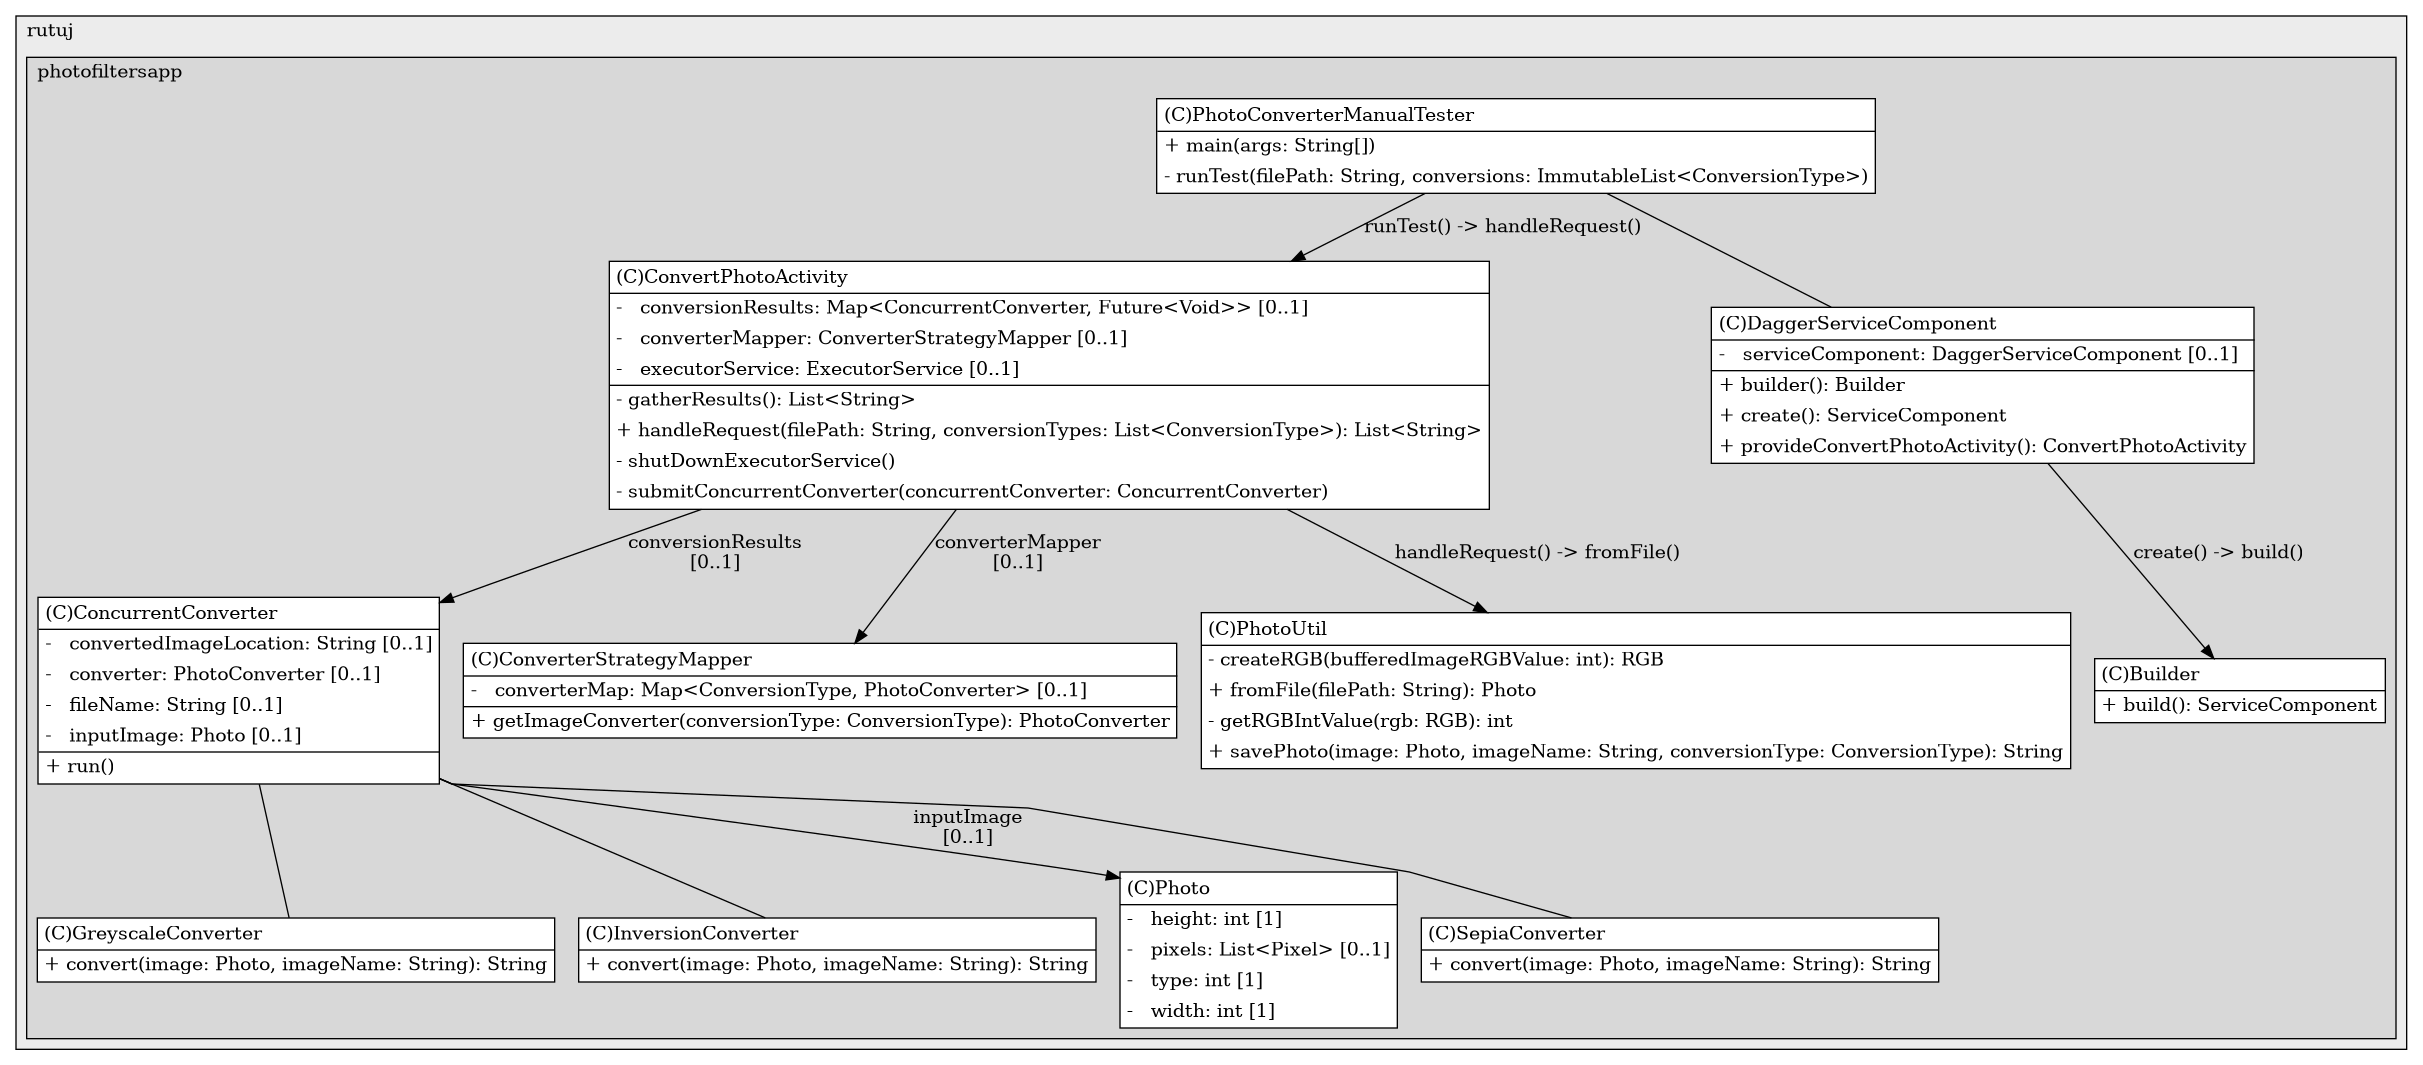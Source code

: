 @startuml

/' diagram meta data start
config=StructureConfiguration;
{
  "projectClassification": {
    "searchMode": "OpenProject", // OpenProject, AllProjects
    "includedProjects": "",
    "pathEndKeywords": "*.impl",
    "isClientPath": "",
    "isClientName": "",
    "isTestPath": "",
    "isTestName": "",
    "isMappingPath": "",
    "isMappingName": "",
    "isDataAccessPath": "",
    "isDataAccessName": "",
    "isDataStructurePath": "",
    "isDataStructureName": "",
    "isInterfaceStructuresPath": "",
    "isInterfaceStructuresName": "",
    "isEntryPointPath": "",
    "isEntryPointName": "",
    "treatFinalFieldsAsMandatory": false
  },
  "graphRestriction": {
    "classPackageExcludeFilter": "",
    "classPackageIncludeFilter": "",
    "classNameExcludeFilter": "",
    "classNameIncludeFilter": "",
    "methodNameExcludeFilter": "",
    "methodNameIncludeFilter": "",
    "removeByInheritance": "", // inheritance/annotation based filtering is done in a second step
    "removeByAnnotation": "",
    "removeByClassPackage": "", // cleanup the graph after inheritance/annotation based filtering is done
    "removeByClassName": "",
    "cutMappings": false,
    "cutEnum": true,
    "cutTests": true,
    "cutClient": true,
    "cutDataAccess": true,
    "cutInterfaceStructures": true,
    "cutDataStructures": true,
    "cutGetterAndSetter": true,
    "cutConstructors": true
  },
  "graphTraversal": {
    "forwardDepth": 3,
    "backwardDepth": 3,
    "classPackageExcludeFilter": "",
    "classPackageIncludeFilter": "",
    "classNameExcludeFilter": "",
    "classNameIncludeFilter": "",
    "methodNameExcludeFilter": "",
    "methodNameIncludeFilter": "",
    "hideMappings": false,
    "hideDataStructures": false,
    "hidePrivateMethods": true,
    "hideInterfaceCalls": true, // indirection: implementation -> interface (is hidden) -> implementation
    "onlyShowApplicationEntryPoints": false, // root node is included
    "useMethodCallsForStructureDiagram": "ForwardOnly" // ForwardOnly, BothDirections, No
  },
  "details": {
    "aggregation": "GroupByClass", // ByClass, GroupByClass, None
    "showClassGenericTypes": true,
    "showMethods": true,
    "showMethodParameterNames": true,
    "showMethodParameterTypes": true,
    "showMethodReturnType": true,
    "showPackageLevels": 2,
    "showDetailedClassStructure": true
  },
  "rootClass": "com.rutuj.photofiltersapp.PhotoConverterManualTester",
  "extensionCallbackMethod": "" // qualified.class.name#methodName - signature: public static String method(String)
}
diagram meta data end '/



digraph g {
    rankdir="TB"
    splines=polyline
    

'nodes 
subgraph cluster_108882150 { 
   	label=rutuj
	labeljust=l
	fillcolor="#ececec"
	style=filled
   
   subgraph cluster_1685228816 { 
   	label=photofiltersapp
	labeljust=l
	fillcolor="#d8d8d8"
	style=filled
   
   Builder1911043414[
	label=<<TABLE BORDER="1" CELLBORDER="0" CELLPADDING="4" CELLSPACING="0">
<TR><TD ALIGN="LEFT" >(C)Builder</TD></TR>
<HR/>
<TR><TD ALIGN="LEFT" >+ build(): ServiceComponent</TD></TR>
</TABLE>>
	style=filled
	margin=0
	shape=plaintext
	fillcolor="#FFFFFF"
];

ConcurrentConverter1577323120[
	label=<<TABLE BORDER="1" CELLBORDER="0" CELLPADDING="4" CELLSPACING="0">
<TR><TD ALIGN="LEFT" >(C)ConcurrentConverter</TD></TR>
<HR/>
<TR><TD ALIGN="LEFT" >-   convertedImageLocation: String [0..1]</TD></TR>
<TR><TD ALIGN="LEFT" >-   converter: PhotoConverter [0..1]</TD></TR>
<TR><TD ALIGN="LEFT" >-   fileName: String [0..1]</TD></TR>
<TR><TD ALIGN="LEFT" >-   inputImage: Photo [0..1]</TD></TR>
<HR/>
<TR><TD ALIGN="LEFT" >+ run()</TD></TR>
</TABLE>>
	style=filled
	margin=0
	shape=plaintext
	fillcolor="#FFFFFF"
];

ConvertPhotoActivity1526362[
	label=<<TABLE BORDER="1" CELLBORDER="0" CELLPADDING="4" CELLSPACING="0">
<TR><TD ALIGN="LEFT" >(C)ConvertPhotoActivity</TD></TR>
<HR/>
<TR><TD ALIGN="LEFT" >-   conversionResults: Map&lt;ConcurrentConverter, Future&lt;Void&gt;&gt; [0..1]</TD></TR>
<TR><TD ALIGN="LEFT" >-   converterMapper: ConverterStrategyMapper [0..1]</TD></TR>
<TR><TD ALIGN="LEFT" >-   executorService: ExecutorService [0..1]</TD></TR>
<HR/>
<TR><TD ALIGN="LEFT" >- gatherResults(): List&lt;String&gt;</TD></TR>
<TR><TD ALIGN="LEFT" >+ handleRequest(filePath: String, conversionTypes: List&lt;ConversionType&gt;): List&lt;String&gt;</TD></TR>
<TR><TD ALIGN="LEFT" >- shutDownExecutorService()</TD></TR>
<TR><TD ALIGN="LEFT" >- submitConcurrentConverter(concurrentConverter: ConcurrentConverter)</TD></TR>
</TABLE>>
	style=filled
	margin=0
	shape=plaintext
	fillcolor="#FFFFFF"
];

ConverterStrategyMapper507044939[
	label=<<TABLE BORDER="1" CELLBORDER="0" CELLPADDING="4" CELLSPACING="0">
<TR><TD ALIGN="LEFT" >(C)ConverterStrategyMapper</TD></TR>
<HR/>
<TR><TD ALIGN="LEFT" >-   converterMap: Map&lt;ConversionType, PhotoConverter&gt; [0..1]</TD></TR>
<HR/>
<TR><TD ALIGN="LEFT" >+ getImageConverter(conversionType: ConversionType): PhotoConverter</TD></TR>
</TABLE>>
	style=filled
	margin=0
	shape=plaintext
	fillcolor="#FFFFFF"
];

DaggerServiceComponent608074794[
	label=<<TABLE BORDER="1" CELLBORDER="0" CELLPADDING="4" CELLSPACING="0">
<TR><TD ALIGN="LEFT" >(C)DaggerServiceComponent</TD></TR>
<HR/>
<TR><TD ALIGN="LEFT" >-   serviceComponent: DaggerServiceComponent [0..1]</TD></TR>
<HR/>
<TR><TD ALIGN="LEFT" >+ builder(): Builder</TD></TR>
<TR><TD ALIGN="LEFT" >+ create(): ServiceComponent</TD></TR>
<TR><TD ALIGN="LEFT" >+ provideConvertPhotoActivity(): ConvertPhotoActivity</TD></TR>
</TABLE>>
	style=filled
	margin=0
	shape=plaintext
	fillcolor="#FFFFFF"
];

GreyscaleConverter507044939[
	label=<<TABLE BORDER="1" CELLBORDER="0" CELLPADDING="4" CELLSPACING="0">
<TR><TD ALIGN="LEFT" >(C)GreyscaleConverter</TD></TR>
<HR/>
<TR><TD ALIGN="LEFT" >+ convert(image: Photo, imageName: String): String</TD></TR>
</TABLE>>
	style=filled
	margin=0
	shape=plaintext
	fillcolor="#FFFFFF"
];

InversionConverter507044939[
	label=<<TABLE BORDER="1" CELLBORDER="0" CELLPADDING="4" CELLSPACING="0">
<TR><TD ALIGN="LEFT" >(C)InversionConverter</TD></TR>
<HR/>
<TR><TD ALIGN="LEFT" >+ convert(image: Photo, imageName: String): String</TD></TR>
</TABLE>>
	style=filled
	margin=0
	shape=plaintext
	fillcolor="#FFFFFF"
];

Photo1372463170[
	label=<<TABLE BORDER="1" CELLBORDER="0" CELLPADDING="4" CELLSPACING="0">
<TR><TD ALIGN="LEFT" >(C)Photo</TD></TR>
<HR/>
<TR><TD ALIGN="LEFT" >-   height: int [1]</TD></TR>
<TR><TD ALIGN="LEFT" >-   pixels: List&lt;Pixel&gt; [0..1]</TD></TR>
<TR><TD ALIGN="LEFT" >-   type: int [1]</TD></TR>
<TR><TD ALIGN="LEFT" >-   width: int [1]</TD></TR>
</TABLE>>
	style=filled
	margin=0
	shape=plaintext
	fillcolor="#FFFFFF"
];

PhotoConverterManualTester1039272381[
	label=<<TABLE BORDER="1" CELLBORDER="0" CELLPADDING="4" CELLSPACING="0">
<TR><TD ALIGN="LEFT" >(C)PhotoConverterManualTester</TD></TR>
<HR/>
<TR><TD ALIGN="LEFT" >+ main(args: String[])</TD></TR>
<TR><TD ALIGN="LEFT" >- runTest(filePath: String, conversions: ImmutableList&lt;ConversionType&gt;)</TD></TR>
</TABLE>>
	style=filled
	margin=0
	shape=plaintext
	fillcolor="#FFFFFF"
];

PhotoUtil1152408371[
	label=<<TABLE BORDER="1" CELLBORDER="0" CELLPADDING="4" CELLSPACING="0">
<TR><TD ALIGN="LEFT" >(C)PhotoUtil</TD></TR>
<HR/>
<TR><TD ALIGN="LEFT" >- createRGB(bufferedImageRGBValue: int): RGB</TD></TR>
<TR><TD ALIGN="LEFT" >+ fromFile(filePath: String): Photo</TD></TR>
<TR><TD ALIGN="LEFT" >- getRGBIntValue(rgb: RGB): int</TD></TR>
<TR><TD ALIGN="LEFT" >+ savePhoto(image: Photo, imageName: String, conversionType: ConversionType): String</TD></TR>
</TABLE>>
	style=filled
	margin=0
	shape=plaintext
	fillcolor="#FFFFFF"
];

SepiaConverter507044939[
	label=<<TABLE BORDER="1" CELLBORDER="0" CELLPADDING="4" CELLSPACING="0">
<TR><TD ALIGN="LEFT" >(C)SepiaConverter</TD></TR>
<HR/>
<TR><TD ALIGN="LEFT" >+ convert(image: Photo, imageName: String): String</TD></TR>
</TABLE>>
	style=filled
	margin=0
	shape=plaintext
	fillcolor="#FFFFFF"
];
} 
} 

'edges    
ConcurrentConverter1577323120 -> GreyscaleConverter507044939[arrowhead=none];
ConcurrentConverter1577323120 -> InversionConverter507044939[arrowhead=none];
ConcurrentConverter1577323120 -> Photo1372463170[label="inputImage
[0..1]"];
ConcurrentConverter1577323120 -> SepiaConverter507044939[arrowhead=none];
ConvertPhotoActivity1526362 -> ConcurrentConverter1577323120[label="conversionResults
[0..1]"];
ConvertPhotoActivity1526362 -> ConverterStrategyMapper507044939[label="converterMapper
[0..1]"];
ConvertPhotoActivity1526362 -> PhotoUtil1152408371[label="handleRequest() -> fromFile()"];
DaggerServiceComponent608074794 -> Builder1911043414[label="create() -> build()"];
PhotoConverterManualTester1039272381 -> ConvertPhotoActivity1526362[label="runTest() -> handleRequest()"];
PhotoConverterManualTester1039272381 -> DaggerServiceComponent608074794[arrowhead=none];
    
}
@enduml